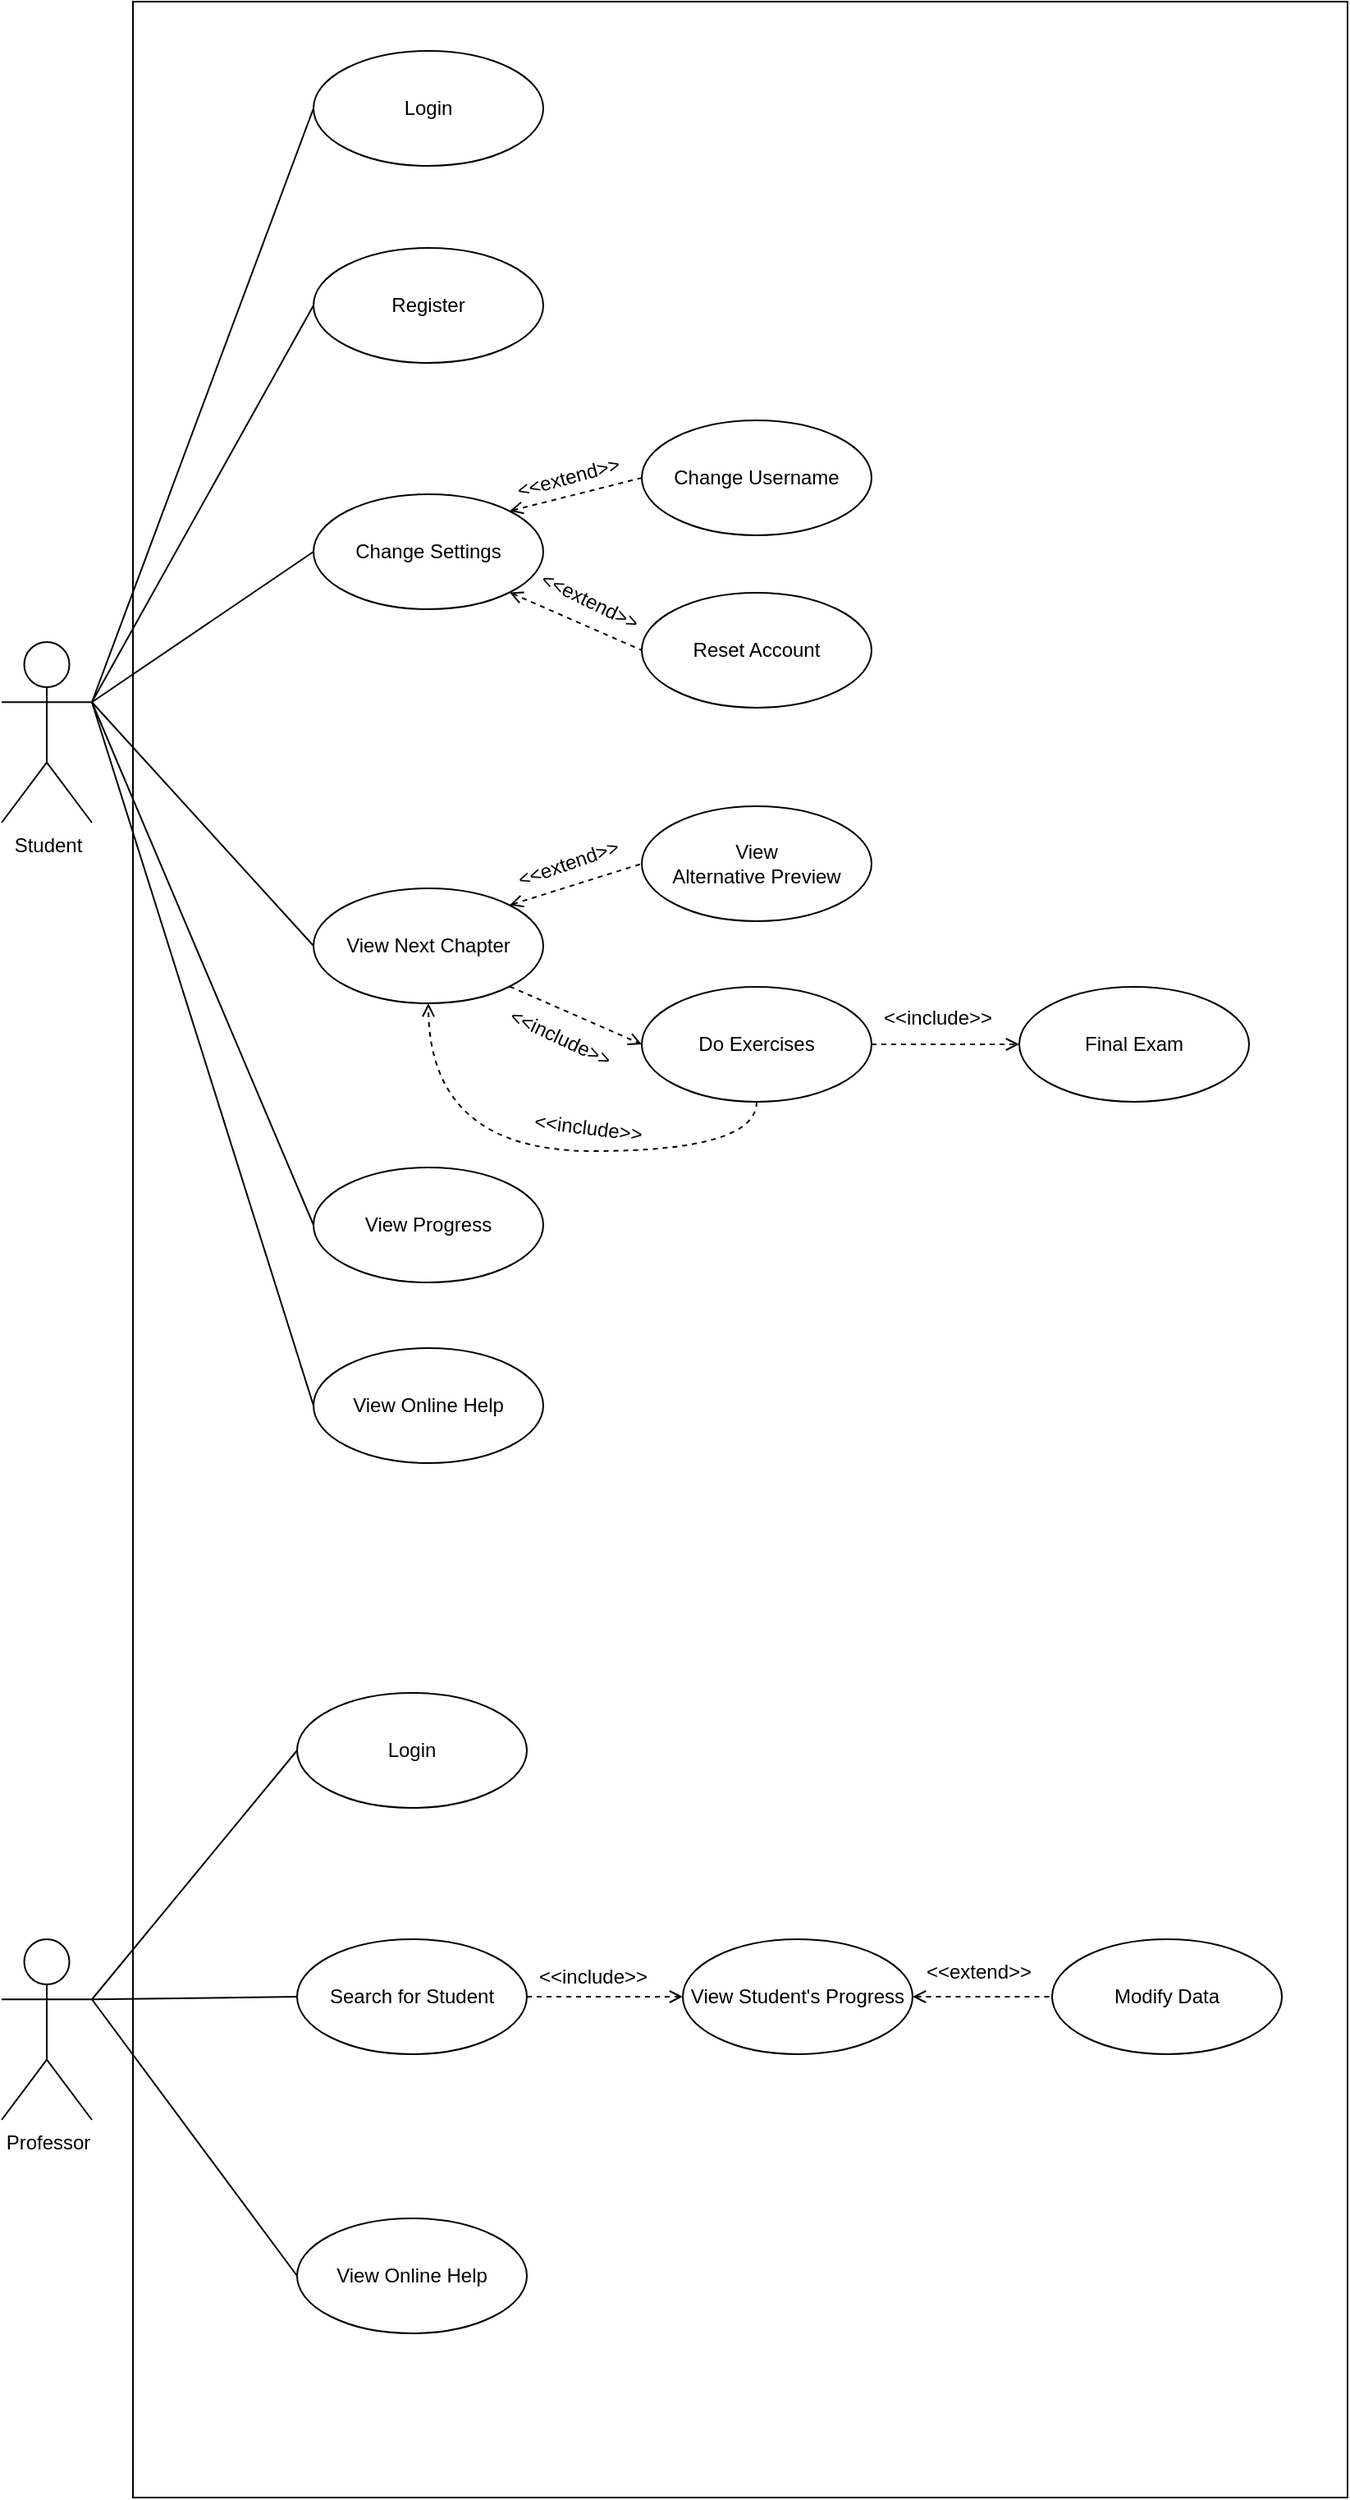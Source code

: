 <mxfile version="13.1.2" type="device"><diagram id="393jooG-uyOWxDD9jDBe" name="Page-1"><mxGraphModel dx="2370" dy="2370" grid="1" gridSize="10" guides="1" tooltips="1" connect="1" arrows="1" fold="1" page="1" pageScale="1" pageWidth="850" pageHeight="1100" background="#FFFFFF" math="0" shadow="0"><root><mxCell id="0"/><mxCell id="1" parent="0"/><mxCell id="2-TnLDQApxGhKDSr--nz-52" value="" style="whiteSpace=wrap;html=1;" vertex="1" parent="1"><mxGeometry x="90" y="-10" width="740" height="1520" as="geometry"/></mxCell><mxCell id="2-TnLDQApxGhKDSr--nz-18" style="rounded=0;orthogonalLoop=1;jettySize=auto;html=1;exitX=1;exitY=0.333;exitDx=0;exitDy=0;exitPerimeter=0;entryX=0;entryY=0.5;entryDx=0;entryDy=0;endArrow=none;endFill=0;" edge="1" parent="1" source="2-TnLDQApxGhKDSr--nz-1" target="2-TnLDQApxGhKDSr--nz-4"><mxGeometry relative="1" as="geometry"/></mxCell><mxCell id="2-TnLDQApxGhKDSr--nz-1" value="Student" style="shape=umlActor;verticalLabelPosition=bottom;labelBackgroundColor=#ffffff;verticalAlign=top;html=1;" vertex="1" parent="1"><mxGeometry x="10" y="380" width="55" height="110" as="geometry"/></mxCell><mxCell id="2-TnLDQApxGhKDSr--nz-4" value="Login" style="ellipse;whiteSpace=wrap;html=1;" vertex="1" parent="1"><mxGeometry x="200" y="20" width="140" height="70" as="geometry"/></mxCell><mxCell id="2-TnLDQApxGhKDSr--nz-20" style="edgeStyle=none;rounded=0;orthogonalLoop=1;jettySize=auto;html=1;exitX=0;exitY=0.5;exitDx=0;exitDy=0;entryX=1;entryY=0.333;entryDx=0;entryDy=0;entryPerimeter=0;endArrow=none;endFill=0;" edge="1" parent="1" source="2-TnLDQApxGhKDSr--nz-5" target="2-TnLDQApxGhKDSr--nz-1"><mxGeometry relative="1" as="geometry"/></mxCell><mxCell id="2-TnLDQApxGhKDSr--nz-5" value="Register" style="ellipse;whiteSpace=wrap;html=1;" vertex="1" parent="1"><mxGeometry x="200" y="140" width="140" height="70" as="geometry"/></mxCell><mxCell id="2-TnLDQApxGhKDSr--nz-21" style="edgeStyle=none;rounded=0;orthogonalLoop=1;jettySize=auto;html=1;exitX=0;exitY=0.5;exitDx=0;exitDy=0;entryX=1;entryY=0.333;entryDx=0;entryDy=0;entryPerimeter=0;endArrow=none;endFill=0;" edge="1" parent="1" source="2-TnLDQApxGhKDSr--nz-7" target="2-TnLDQApxGhKDSr--nz-1"><mxGeometry relative="1" as="geometry"/></mxCell><mxCell id="2-TnLDQApxGhKDSr--nz-27" style="edgeStyle=none;rounded=0;orthogonalLoop=1;jettySize=auto;html=1;exitX=1;exitY=0;exitDx=0;exitDy=0;entryX=0;entryY=0.5;entryDx=0;entryDy=0;endArrow=none;endFill=0;dashed=1;startArrow=open;startFill=0;" edge="1" parent="1" source="2-TnLDQApxGhKDSr--nz-7" target="2-TnLDQApxGhKDSr--nz-11"><mxGeometry relative="1" as="geometry"/></mxCell><mxCell id="2-TnLDQApxGhKDSr--nz-28" style="edgeStyle=none;rounded=0;orthogonalLoop=1;jettySize=auto;html=1;exitX=1;exitY=1;exitDx=0;exitDy=0;entryX=0;entryY=0.5;entryDx=0;entryDy=0;endArrow=none;endFill=0;dashed=1;startArrow=open;startFill=0;" edge="1" parent="1" source="2-TnLDQApxGhKDSr--nz-7" target="2-TnLDQApxGhKDSr--nz-12"><mxGeometry relative="1" as="geometry"/></mxCell><mxCell id="2-TnLDQApxGhKDSr--nz-7" value="Change Settings" style="ellipse;whiteSpace=wrap;html=1;" vertex="1" parent="1"><mxGeometry x="200" y="290" width="140" height="70" as="geometry"/></mxCell><mxCell id="2-TnLDQApxGhKDSr--nz-24" style="edgeStyle=none;rounded=0;orthogonalLoop=1;jettySize=auto;html=1;exitX=0;exitY=0.5;exitDx=0;exitDy=0;entryX=1;entryY=0.333;entryDx=0;entryDy=0;entryPerimeter=0;endArrow=none;endFill=0;" edge="1" parent="1" source="2-TnLDQApxGhKDSr--nz-8" target="2-TnLDQApxGhKDSr--nz-1"><mxGeometry relative="1" as="geometry"/></mxCell><mxCell id="2-TnLDQApxGhKDSr--nz-8" value="View Progress" style="ellipse;whiteSpace=wrap;html=1;" vertex="1" parent="1"><mxGeometry x="200" y="700" width="140" height="70" as="geometry"/></mxCell><mxCell id="2-TnLDQApxGhKDSr--nz-23" style="edgeStyle=none;rounded=0;orthogonalLoop=1;jettySize=auto;html=1;exitX=0;exitY=0.5;exitDx=0;exitDy=0;entryX=1;entryY=0.333;entryDx=0;entryDy=0;entryPerimeter=0;endArrow=none;endFill=0;" edge="1" parent="1" source="2-TnLDQApxGhKDSr--nz-9" target="2-TnLDQApxGhKDSr--nz-1"><mxGeometry relative="1" as="geometry"/></mxCell><mxCell id="2-TnLDQApxGhKDSr--nz-29" style="edgeStyle=none;rounded=0;orthogonalLoop=1;jettySize=auto;html=1;exitX=1;exitY=0;exitDx=0;exitDy=0;entryX=0;entryY=0.5;entryDx=0;entryDy=0;endArrow=none;endFill=0;dashed=1;startArrow=open;startFill=0;" edge="1" parent="1" source="2-TnLDQApxGhKDSr--nz-9" target="2-TnLDQApxGhKDSr--nz-13"><mxGeometry relative="1" as="geometry"/></mxCell><mxCell id="2-TnLDQApxGhKDSr--nz-30" style="edgeStyle=none;rounded=0;orthogonalLoop=1;jettySize=auto;html=1;exitX=1;exitY=1;exitDx=0;exitDy=0;entryX=0;entryY=0.5;entryDx=0;entryDy=0;endArrow=open;endFill=0;dashed=1;" edge="1" parent="1" source="2-TnLDQApxGhKDSr--nz-9" target="2-TnLDQApxGhKDSr--nz-14"><mxGeometry relative="1" as="geometry"/></mxCell><mxCell id="2-TnLDQApxGhKDSr--nz-9" value="View Next Chapter" style="ellipse;whiteSpace=wrap;html=1;" vertex="1" parent="1"><mxGeometry x="200" y="530" width="140" height="70" as="geometry"/></mxCell><mxCell id="2-TnLDQApxGhKDSr--nz-26" style="edgeStyle=none;rounded=0;orthogonalLoop=1;jettySize=auto;html=1;exitX=0;exitY=0.5;exitDx=0;exitDy=0;entryX=1;entryY=0.333;entryDx=0;entryDy=0;entryPerimeter=0;endArrow=none;endFill=0;" edge="1" parent="1" source="2-TnLDQApxGhKDSr--nz-10" target="2-TnLDQApxGhKDSr--nz-1"><mxGeometry relative="1" as="geometry"/></mxCell><mxCell id="2-TnLDQApxGhKDSr--nz-10" value="View Online Help" style="ellipse;whiteSpace=wrap;html=1;" vertex="1" parent="1"><mxGeometry x="200" y="810" width="140" height="70" as="geometry"/></mxCell><mxCell id="2-TnLDQApxGhKDSr--nz-11" value="Change Username" style="ellipse;whiteSpace=wrap;html=1;" vertex="1" parent="1"><mxGeometry x="400" y="245" width="140" height="70" as="geometry"/></mxCell><mxCell id="2-TnLDQApxGhKDSr--nz-12" value="Reset Account" style="ellipse;whiteSpace=wrap;html=1;" vertex="1" parent="1"><mxGeometry x="400" y="350" width="140" height="70" as="geometry"/></mxCell><mxCell id="2-TnLDQApxGhKDSr--nz-13" value="View&lt;br&gt;Alternative Preview" style="ellipse;whiteSpace=wrap;html=1;" vertex="1" parent="1"><mxGeometry x="400" y="480" width="140" height="70" as="geometry"/></mxCell><mxCell id="2-TnLDQApxGhKDSr--nz-31" style="edgeStyle=none;rounded=0;orthogonalLoop=1;jettySize=auto;html=1;exitX=1;exitY=0.5;exitDx=0;exitDy=0;entryX=0;entryY=0.5;entryDx=0;entryDy=0;endArrow=open;endFill=0;dashed=1;" edge="1" parent="1" source="2-TnLDQApxGhKDSr--nz-14" target="2-TnLDQApxGhKDSr--nz-15"><mxGeometry relative="1" as="geometry"/></mxCell><mxCell id="2-TnLDQApxGhKDSr--nz-37" style="edgeStyle=orthogonalEdgeStyle;rounded=0;orthogonalLoop=1;jettySize=auto;html=1;exitX=0.5;exitY=1;exitDx=0;exitDy=0;entryX=0.5;entryY=1;entryDx=0;entryDy=0;dashed=1;startArrow=none;startFill=0;endArrow=open;endFill=0;curved=1;" edge="1" parent="1" source="2-TnLDQApxGhKDSr--nz-14" target="2-TnLDQApxGhKDSr--nz-9"><mxGeometry relative="1" as="geometry"><Array as="points"><mxPoint x="470" y="690"/><mxPoint x="270" y="690"/></Array></mxGeometry></mxCell><mxCell id="2-TnLDQApxGhKDSr--nz-14" value="Do Exercises" style="ellipse;whiteSpace=wrap;html=1;" vertex="1" parent="1"><mxGeometry x="400" y="590" width="140" height="70" as="geometry"/></mxCell><mxCell id="2-TnLDQApxGhKDSr--nz-15" value="Final Exam" style="ellipse;whiteSpace=wrap;html=1;" vertex="1" parent="1"><mxGeometry x="630" y="590" width="140" height="70" as="geometry"/></mxCell><mxCell id="2-TnLDQApxGhKDSr--nz-32" value="&amp;lt;&amp;lt;extend&amp;gt;&amp;gt;" style="text;html=1;align=center;verticalAlign=middle;resizable=0;points=[];autosize=1;rotation=-15;" vertex="1" parent="1"><mxGeometry x="315" y="270" width="80" height="20" as="geometry"/></mxCell><mxCell id="2-TnLDQApxGhKDSr--nz-33" value="&amp;lt;&amp;lt;extend&amp;gt;&amp;gt;" style="text;html=1;align=center;verticalAlign=middle;resizable=0;points=[];autosize=1;rotation=26;" vertex="1" parent="1"><mxGeometry x="328" y="345" width="80" height="20" as="geometry"/></mxCell><mxCell id="2-TnLDQApxGhKDSr--nz-34" value="&amp;lt;&amp;lt;extend&amp;gt;&amp;gt;" style="text;html=1;align=center;verticalAlign=middle;resizable=0;points=[];autosize=1;rotation=-19;" vertex="1" parent="1"><mxGeometry x="315" y="505" width="80" height="20" as="geometry"/></mxCell><mxCell id="2-TnLDQApxGhKDSr--nz-35" value="&amp;lt;&amp;lt;include&amp;gt;&amp;gt;" style="text;html=1;align=center;verticalAlign=middle;resizable=0;points=[];autosize=1;rotation=25;" vertex="1" parent="1"><mxGeometry x="310" y="611" width="80" height="20" as="geometry"/></mxCell><mxCell id="2-TnLDQApxGhKDSr--nz-36" value="&amp;lt;&amp;lt;include&amp;gt;&amp;gt;" style="text;html=1;align=center;verticalAlign=middle;resizable=0;points=[];autosize=1;" vertex="1" parent="1"><mxGeometry x="540" y="599" width="80" height="20" as="geometry"/></mxCell><mxCell id="2-TnLDQApxGhKDSr--nz-38" value="&amp;lt;&amp;lt;include&amp;gt;&amp;gt;" style="text;html=1;align=center;verticalAlign=middle;resizable=0;points=[];autosize=1;rotation=7;" vertex="1" parent="1"><mxGeometry x="327" y="666" width="80" height="20" as="geometry"/></mxCell><mxCell id="2-TnLDQApxGhKDSr--nz-45" style="rounded=0;orthogonalLoop=1;jettySize=auto;html=1;exitX=1;exitY=0.333;exitDx=0;exitDy=0;exitPerimeter=0;entryX=0;entryY=0.5;entryDx=0;entryDy=0;startArrow=none;startFill=0;endArrow=none;endFill=0;" edge="1" parent="1" source="2-TnLDQApxGhKDSr--nz-39" target="2-TnLDQApxGhKDSr--nz-40"><mxGeometry relative="1" as="geometry"/></mxCell><mxCell id="2-TnLDQApxGhKDSr--nz-46" style="edgeStyle=none;rounded=0;orthogonalLoop=1;jettySize=auto;html=1;exitX=1;exitY=0.333;exitDx=0;exitDy=0;exitPerimeter=0;entryX=0;entryY=0.5;entryDx=0;entryDy=0;startArrow=none;startFill=0;endArrow=none;endFill=0;" edge="1" parent="1" source="2-TnLDQApxGhKDSr--nz-39" target="2-TnLDQApxGhKDSr--nz-41"><mxGeometry relative="1" as="geometry"/></mxCell><mxCell id="2-TnLDQApxGhKDSr--nz-47" style="edgeStyle=none;rounded=0;orthogonalLoop=1;jettySize=auto;html=1;exitX=1;exitY=0.333;exitDx=0;exitDy=0;exitPerimeter=0;entryX=0;entryY=0.5;entryDx=0;entryDy=0;startArrow=none;startFill=0;endArrow=none;endFill=0;" edge="1" parent="1" source="2-TnLDQApxGhKDSr--nz-39" target="2-TnLDQApxGhKDSr--nz-42"><mxGeometry relative="1" as="geometry"/></mxCell><mxCell id="2-TnLDQApxGhKDSr--nz-39" value="Professor" style="shape=umlActor;verticalLabelPosition=bottom;labelBackgroundColor=#ffffff;verticalAlign=top;html=1;" vertex="1" parent="1"><mxGeometry x="10" y="1170" width="55" height="110" as="geometry"/></mxCell><mxCell id="2-TnLDQApxGhKDSr--nz-40" value="Login" style="ellipse;whiteSpace=wrap;html=1;" vertex="1" parent="1"><mxGeometry x="190" y="1020" width="140" height="70" as="geometry"/></mxCell><mxCell id="2-TnLDQApxGhKDSr--nz-48" style="edgeStyle=none;rounded=0;orthogonalLoop=1;jettySize=auto;html=1;exitX=1;exitY=0.5;exitDx=0;exitDy=0;entryX=0;entryY=0.5;entryDx=0;entryDy=0;startArrow=none;startFill=0;endArrow=open;endFill=0;dashed=1;" edge="1" parent="1" source="2-TnLDQApxGhKDSr--nz-41" target="2-TnLDQApxGhKDSr--nz-43"><mxGeometry relative="1" as="geometry"/></mxCell><mxCell id="2-TnLDQApxGhKDSr--nz-41" value="Search for Student" style="ellipse;whiteSpace=wrap;html=1;" vertex="1" parent="1"><mxGeometry x="190" y="1170" width="140" height="70" as="geometry"/></mxCell><mxCell id="2-TnLDQApxGhKDSr--nz-42" value="View Online Help" style="ellipse;whiteSpace=wrap;html=1;" vertex="1" parent="1"><mxGeometry x="190" y="1340" width="140" height="70" as="geometry"/></mxCell><mxCell id="2-TnLDQApxGhKDSr--nz-49" style="edgeStyle=none;rounded=0;orthogonalLoop=1;jettySize=auto;html=1;exitX=1;exitY=0.5;exitDx=0;exitDy=0;entryX=0;entryY=0.5;entryDx=0;entryDy=0;dashed=1;startArrow=open;startFill=0;endArrow=none;endFill=0;" edge="1" parent="1" source="2-TnLDQApxGhKDSr--nz-43" target="2-TnLDQApxGhKDSr--nz-44"><mxGeometry relative="1" as="geometry"/></mxCell><mxCell id="2-TnLDQApxGhKDSr--nz-43" value="View Student's Progress" style="ellipse;whiteSpace=wrap;html=1;" vertex="1" parent="1"><mxGeometry x="425" y="1170" width="140" height="70" as="geometry"/></mxCell><mxCell id="2-TnLDQApxGhKDSr--nz-44" value="Modify Data" style="ellipse;whiteSpace=wrap;html=1;" vertex="1" parent="1"><mxGeometry x="650" y="1170" width="140" height="70" as="geometry"/></mxCell><mxCell id="2-TnLDQApxGhKDSr--nz-50" value="&amp;lt;&amp;lt;include&amp;gt;&amp;gt;" style="text;html=1;align=center;verticalAlign=middle;resizable=0;points=[];autosize=1;rotation=0;" vertex="1" parent="1"><mxGeometry x="330" y="1183" width="80" height="20" as="geometry"/></mxCell><mxCell id="2-TnLDQApxGhKDSr--nz-51" value="&amp;lt;&amp;lt;extend&amp;gt;&amp;gt;" style="text;html=1;align=center;verticalAlign=middle;resizable=0;points=[];autosize=1;rotation=0;" vertex="1" parent="1"><mxGeometry x="565" y="1180" width="80" height="20" as="geometry"/></mxCell></root></mxGraphModel></diagram></mxfile>